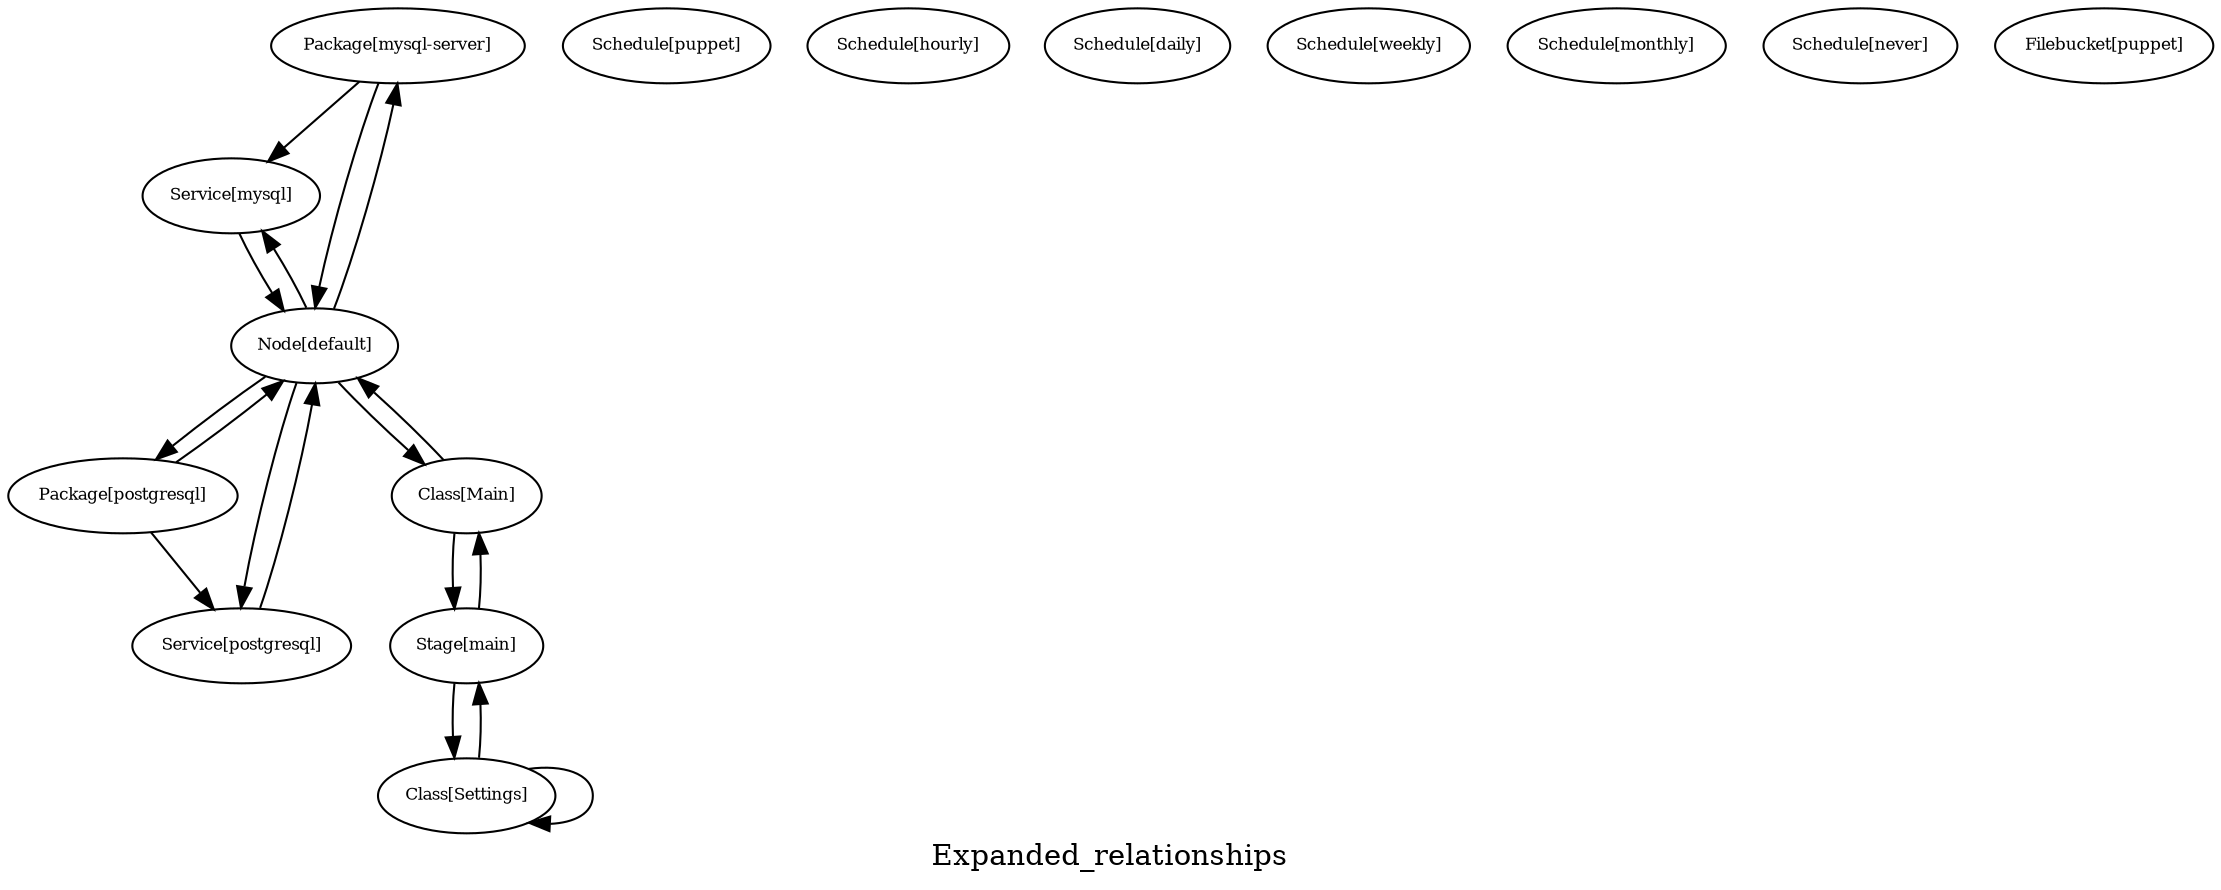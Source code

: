 digraph Expanded_relationships {
    label = "Expanded_relationships"
    "Package[mysql-server]" [
        fontsize = 8,
        label = "Package[mysql-server]"
    ]

    "Package[postgresql]" [
        fontsize = 8,
        label = "Package[postgresql]"
    ]

    "Service[mysql]" [
        fontsize = 8,
        label = "Service[mysql]"
    ]

    "Service[postgresql]" [
        fontsize = 8,
        label = "Service[postgresql]"
    ]

    "Schedule[puppet]" [
        fontsize = 8,
        label = "Schedule[puppet]"
    ]

    "Schedule[hourly]" [
        fontsize = 8,
        label = "Schedule[hourly]"
    ]

    "Schedule[daily]" [
        fontsize = 8,
        label = "Schedule[daily]"
    ]

    "Schedule[weekly]" [
        fontsize = 8,
        label = "Schedule[weekly]"
    ]

    "Schedule[monthly]" [
        fontsize = 8,
        label = "Schedule[monthly]"
    ]

    "Schedule[never]" [
        fontsize = 8,
        label = "Schedule[never]"
    ]

    "Filebucket[puppet]" [
        fontsize = 8,
        label = "Filebucket[puppet]"
    ]

    "Stage[main]" [
        fontsize = 8,
        label = "Stage[main]"
    ]

    "Stage[main]" [
        fontsize = 8,
        label = "Stage[main]"
    ]

    "Class[Settings]" [
        fontsize = 8,
        label = "Class[Settings]"
    ]

    "Class[Settings]" [
        fontsize = 8,
        label = "Class[Settings]"
    ]

    "Class[Main]" [
        fontsize = 8,
        label = "Class[Main]"
    ]

    "Class[Main]" [
        fontsize = 8,
        label = "Class[Main]"
    ]

    "Node[default]" [
        fontsize = 8,
        label = "Node[default]"
    ]

    "Node[default]" [
        fontsize = 8,
        label = "Node[default]"
    ]

    "Node[default]" -> "Package[mysql-server]" [
        fontsize = 8
    ]

    "Node[default]" -> "Package[postgresql]" [
        fontsize = 8
    ]

    "Package[mysql-server]" -> "Service[mysql]" [
        fontsize = 8
    ]

    "Node[default]" -> "Service[mysql]" [
        fontsize = 8
    ]

    "Package[postgresql]" -> "Service[postgresql]" [
        fontsize = 8
    ]

    "Node[default]" -> "Service[postgresql]" [
        fontsize = 8
    ]

    "Class[Settings]" -> "Stage[main]" [
        fontsize = 8
    ]

    "Class[Main]" -> "Stage[main]" [
        fontsize = 8
    ]

    "Stage[main]" -> "Class[Settings]" [
        fontsize = 8
    ]

    "Class[Settings]" -> "Class[Settings]" [
        fontsize = 8
    ]

    "Stage[main]" -> "Class[Main]" [
        fontsize = 8
    ]

    "Node[default]" -> "Class[Main]" [
        fontsize = 8
    ]

    "Class[Main]" -> "Node[default]" [
        fontsize = 8
    ]

    "Package[mysql-server]" -> "Node[default]" [
        fontsize = 8
    ]

    "Package[postgresql]" -> "Node[default]" [
        fontsize = 8
    ]

    "Service[mysql]" -> "Node[default]" [
        fontsize = 8
    ]

    "Service[postgresql]" -> "Node[default]" [
        fontsize = 8
    ]

}
